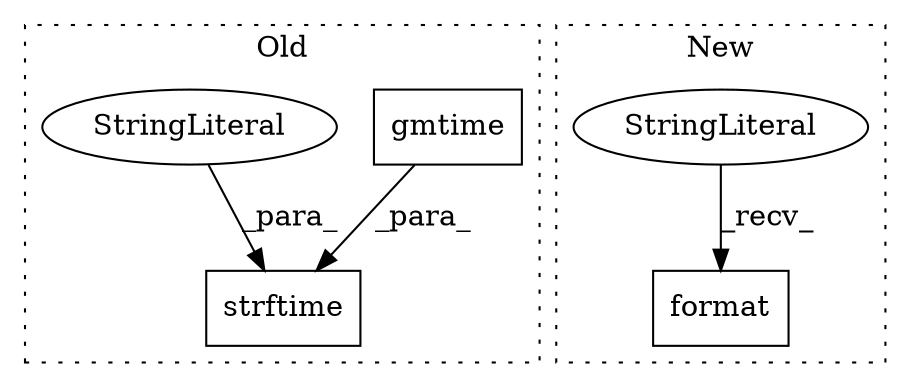 digraph G {
subgraph cluster0 {
1 [label="gmtime" a="32" s="6839,6864" l="7,1" shape="box"];
3 [label="strftime" a="32" s="6814,6865" l="9,1" shape="box"];
4 [label="StringLiteral" a="45" s="6823" l="10" shape="ellipse"];
label = "Old";
style="dotted";
}
subgraph cluster1 {
2 [label="format" a="32" s="7463,7483" l="7,1" shape="box"];
5 [label="StringLiteral" a="45" s="7452" l="10" shape="ellipse"];
label = "New";
style="dotted";
}
1 -> 3 [label="_para_"];
4 -> 3 [label="_para_"];
5 -> 2 [label="_recv_"];
}